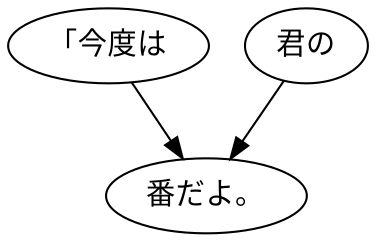 digraph graph7734 {
	node0 [label="「今度は"];
	node1 [label="君の"];
	node2 [label="番だよ。"];
	node0 -> node2;
	node1 -> node2;
}
